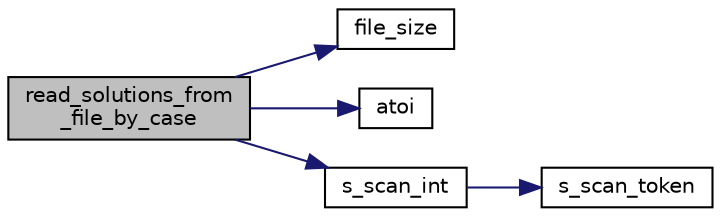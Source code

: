digraph "read_solutions_from_file_by_case"
{
  edge [fontname="Helvetica",fontsize="10",labelfontname="Helvetica",labelfontsize="10"];
  node [fontname="Helvetica",fontsize="10",shape=record];
  rankdir="LR";
  Node7432 [label="read_solutions_from\l_file_by_case",height=0.2,width=0.4,color="black", fillcolor="grey75", style="filled", fontcolor="black"];
  Node7432 -> Node7433 [color="midnightblue",fontsize="10",style="solid",fontname="Helvetica"];
  Node7433 [label="file_size",height=0.2,width=0.4,color="black", fillcolor="white", style="filled",URL="$d4/d74/util_8_c.html#a5c37cf5785204b6e9adf647dc14d0e50"];
  Node7432 -> Node7434 [color="midnightblue",fontsize="10",style="solid",fontname="Helvetica"];
  Node7434 [label="atoi",height=0.2,width=0.4,color="black", fillcolor="white", style="filled",URL="$d9/d60/discreta_8h.html#ad0ac71cbcb495289e474437d6b7d7fac"];
  Node7432 -> Node7435 [color="midnightblue",fontsize="10",style="solid",fontname="Helvetica"];
  Node7435 [label="s_scan_int",height=0.2,width=0.4,color="black", fillcolor="white", style="filled",URL="$d4/d74/util_8_c.html#ab43cab8ae063700a2fc82113b69eea5f"];
  Node7435 -> Node7436 [color="midnightblue",fontsize="10",style="solid",fontname="Helvetica"];
  Node7436 [label="s_scan_token",height=0.2,width=0.4,color="black", fillcolor="white", style="filled",URL="$d4/d74/util_8_c.html#a8d1a4ad92d09138f7a1a7e389469ed45"];
}
